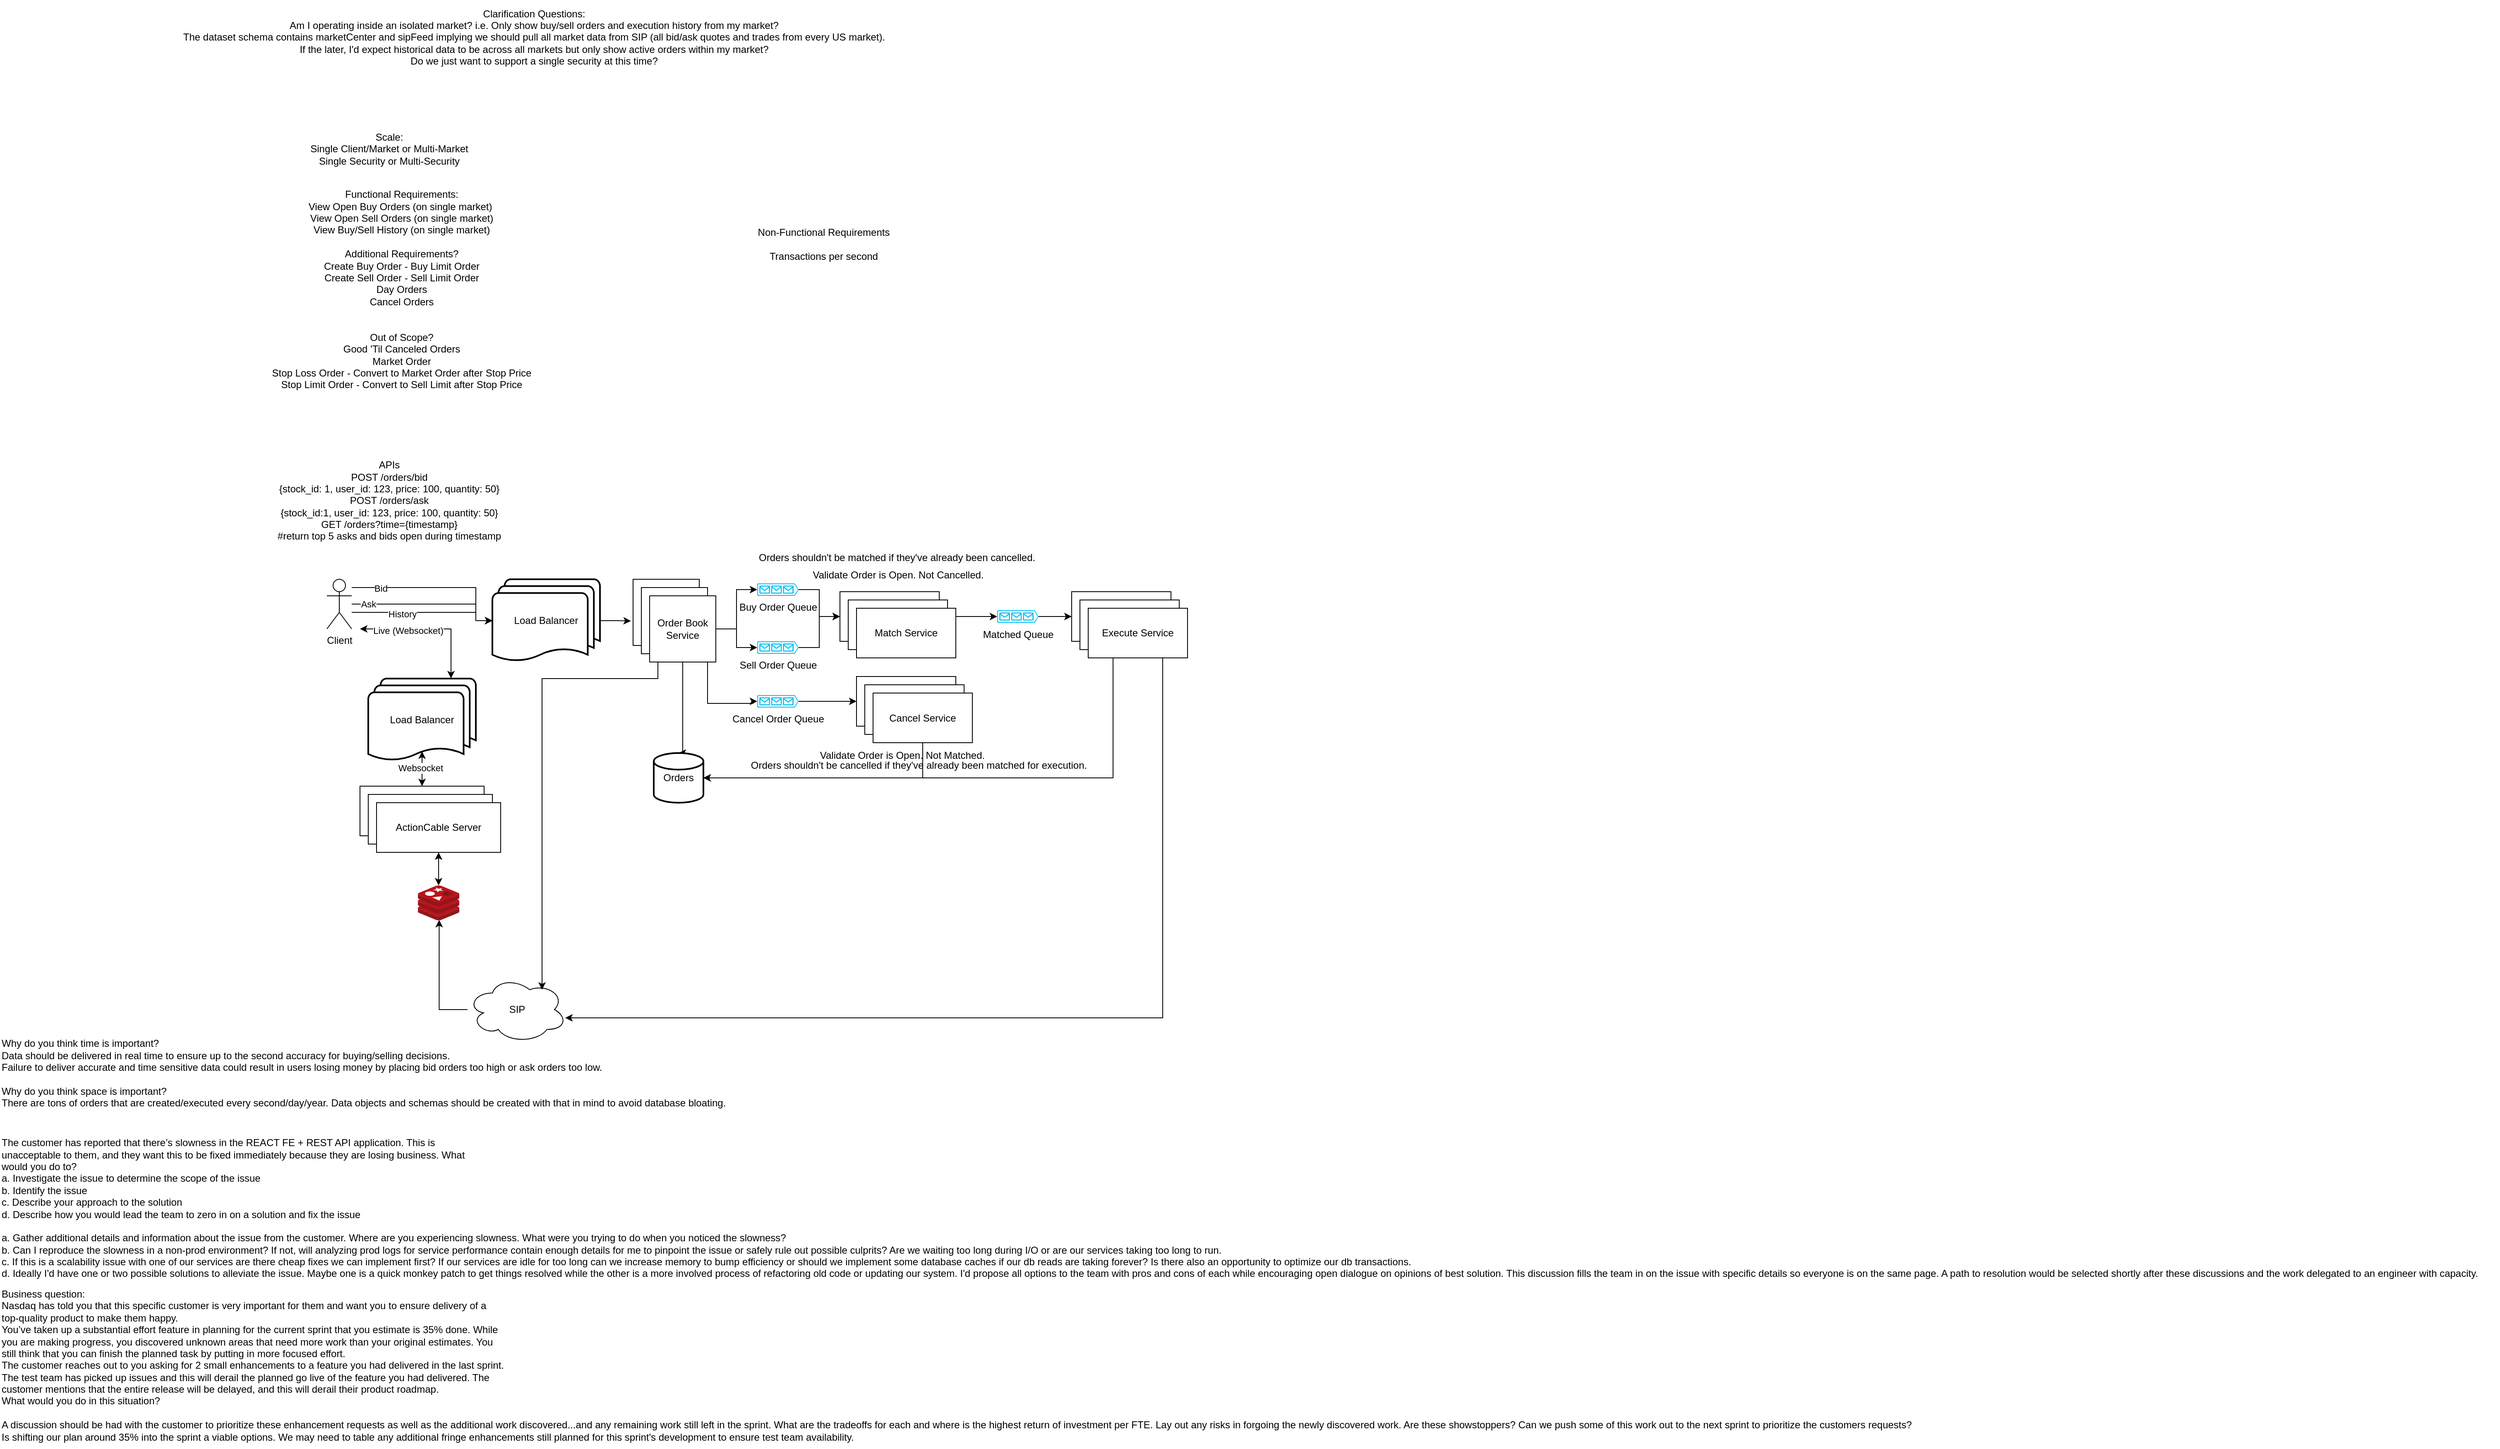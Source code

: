 <mxfile version="21.7.2" type="github">
  <diagram name="Page-1" id="SHdq22vftooARuEq9iW2">
    <mxGraphModel dx="2292" dy="1897" grid="1" gridSize="10" guides="1" tooltips="1" connect="1" arrows="1" fold="1" page="1" pageScale="1" pageWidth="850" pageHeight="1100" math="0" shadow="0">
      <root>
        <mxCell id="0" />
        <mxCell id="1" parent="0" />
        <mxCell id="9S1BjOA5Y7KeHYhdbUai-14" value="" style="edgeStyle=orthogonalEdgeStyle;rounded=0;orthogonalLoop=1;jettySize=auto;html=1;entryX=0;entryY=0.5;entryDx=0;entryDy=0;entryPerimeter=0;" edge="1" parent="1" source="9S1BjOA5Y7KeHYhdbUai-4" target="9S1BjOA5Y7KeHYhdbUai-28">
          <mxGeometry relative="1" as="geometry">
            <mxPoint x="210" y="130" as="targetPoint" />
            <Array as="points">
              <mxPoint x="210" y="130" />
              <mxPoint x="210" y="170" />
            </Array>
          </mxGeometry>
        </mxCell>
        <mxCell id="9S1BjOA5Y7KeHYhdbUai-17" value="Bid" style="edgeLabel;html=1;align=center;verticalAlign=middle;resizable=0;points=[];" vertex="1" connectable="0" parent="9S1BjOA5Y7KeHYhdbUai-14">
          <mxGeometry x="-0.667" y="-1" relative="1" as="geometry">
            <mxPoint as="offset" />
          </mxGeometry>
        </mxCell>
        <mxCell id="9S1BjOA5Y7KeHYhdbUai-15" value="" style="edgeStyle=orthogonalEdgeStyle;rounded=0;orthogonalLoop=1;jettySize=auto;html=1;entryX=0;entryY=0.5;entryDx=0;entryDy=0;entryPerimeter=0;" edge="1" parent="1" source="9S1BjOA5Y7KeHYhdbUai-4" target="9S1BjOA5Y7KeHYhdbUai-28">
          <mxGeometry relative="1" as="geometry">
            <mxPoint x="210" y="150" as="targetPoint" />
            <Array as="points">
              <mxPoint x="210" y="150" />
              <mxPoint x="210" y="170" />
            </Array>
          </mxGeometry>
        </mxCell>
        <mxCell id="9S1BjOA5Y7KeHYhdbUai-18" value="Ask" style="edgeLabel;html=1;align=center;verticalAlign=middle;resizable=0;points=[];" vertex="1" connectable="0" parent="9S1BjOA5Y7KeHYhdbUai-15">
          <mxGeometry x="-0.792" relative="1" as="geometry">
            <mxPoint as="offset" />
          </mxGeometry>
        </mxCell>
        <mxCell id="9S1BjOA5Y7KeHYhdbUai-20" value="" style="rounded=0;orthogonalLoop=1;jettySize=auto;html=1;edgeStyle=orthogonalEdgeStyle;startArrow=classic;startFill=1;entryX=0.764;entryY=-0.002;entryDx=0;entryDy=0;entryPerimeter=0;" edge="1" parent="1" target="9S1BjOA5Y7KeHYhdbUai-38">
          <mxGeometry relative="1" as="geometry">
            <mxPoint x="70" y="180" as="sourcePoint" />
            <mxPoint x="230" y="170" as="targetPoint" />
            <Array as="points">
              <mxPoint x="180" y="180" />
              <mxPoint x="180" y="240" />
            </Array>
          </mxGeometry>
        </mxCell>
        <mxCell id="9S1BjOA5Y7KeHYhdbUai-22" value="Live (Websocket)" style="edgeLabel;html=1;align=center;verticalAlign=middle;resizable=0;points=[];" vertex="1" connectable="0" parent="9S1BjOA5Y7KeHYhdbUai-20">
          <mxGeometry x="-0.324" y="-2" relative="1" as="geometry">
            <mxPoint as="offset" />
          </mxGeometry>
        </mxCell>
        <mxCell id="9S1BjOA5Y7KeHYhdbUai-4" value="Client" style="shape=umlActor;verticalLabelPosition=bottom;verticalAlign=top;html=1;outlineConnect=0;" vertex="1" parent="1">
          <mxGeometry x="30" y="120" width="30" height="60" as="geometry" />
        </mxCell>
        <mxCell id="9S1BjOA5Y7KeHYhdbUai-42" style="edgeStyle=orthogonalEdgeStyle;rounded=0;orthogonalLoop=1;jettySize=auto;html=1;entryX=0.514;entryY=0.99;entryDx=0;entryDy=0;entryPerimeter=0;" edge="1" parent="1" source="9S1BjOA5Y7KeHYhdbUai-5" target="9S1BjOA5Y7KeHYhdbUai-41">
          <mxGeometry relative="1" as="geometry" />
        </mxCell>
        <mxCell id="9S1BjOA5Y7KeHYhdbUai-5" value="SIP" style="ellipse;shape=cloud;whiteSpace=wrap;html=1;" vertex="1" parent="1">
          <mxGeometry x="200" y="600" width="120" height="80" as="geometry" />
        </mxCell>
        <mxCell id="9S1BjOA5Y7KeHYhdbUai-7" value="Functional Requirements:&lt;br&gt;View Open Buy Orders (on single market)&amp;nbsp;&lt;br&gt;View Open Sell Orders (on single market)&lt;br&gt;View Buy/Sell History (on single market)&lt;br&gt;&lt;br&gt;Additional Requirements?&lt;br&gt;Create Buy Order - Buy Limit Order&lt;br&gt;Create Sell Order - Sell Limit Order&lt;br&gt;Day Orders&lt;br&gt;Cancel Orders&lt;br&gt;&lt;br&gt;&lt;br&gt;Out of Scope?&lt;br&gt;Good &#39;Til Canceled Orders&lt;br&gt;Market Order&lt;br&gt;Stop Loss Order - Convert to Market Order after Stop Price&lt;br&gt;Stop Limit Order - Convert to Sell Limit after Stop Price" style="text;html=1;align=center;verticalAlign=middle;resizable=0;points=[];autosize=1;strokeColor=none;fillColor=none;" vertex="1" parent="1">
          <mxGeometry x="-50" y="-360" width="340" height="260" as="geometry" />
        </mxCell>
        <mxCell id="9S1BjOA5Y7KeHYhdbUai-8" value="Non-Functional Requirements&lt;br&gt;&lt;br&gt;Transactions per second" style="text;html=1;align=center;verticalAlign=middle;resizable=0;points=[];autosize=1;strokeColor=none;fillColor=none;" vertex="1" parent="1">
          <mxGeometry x="540" y="-315" width="180" height="60" as="geometry" />
        </mxCell>
        <mxCell id="9S1BjOA5Y7KeHYhdbUai-9" value="Scale:&lt;br&gt;Single Client/Market or Multi-Market&lt;br&gt;Single Security or Multi-Security" style="text;html=1;align=center;verticalAlign=middle;resizable=0;points=[];autosize=1;strokeColor=none;fillColor=none;" vertex="1" parent="1">
          <mxGeometry y="-430" width="210" height="60" as="geometry" />
        </mxCell>
        <mxCell id="9S1BjOA5Y7KeHYhdbUai-12" value="Clarification Questions:&lt;br&gt;Am I operating inside an isolated market? i.e. Only show buy/sell orders and execution history from my market? &lt;br&gt;The dataset schema contains marketCenter and sipFeed implying we should pull all market data from SIP (all bid/ask quotes and trades from every US market).&lt;br&gt;If the later, I&#39;d expect historical data to be across all markets but only show active orders within my market?&lt;br&gt;Do we just want to support a single security at this time?" style="text;html=1;align=center;verticalAlign=middle;resizable=0;points=[];autosize=1;strokeColor=none;fillColor=none;" vertex="1" parent="1">
          <mxGeometry x="-155" y="-580" width="870" height="90" as="geometry" />
        </mxCell>
        <mxCell id="9S1BjOA5Y7KeHYhdbUai-16" value="APIs&lt;br&gt;POST /orders/bid&lt;br&gt;{stock_id: 1, user_id: 123, price: 100, quantity: 50}&lt;br&gt;POST /orders/ask&lt;br&gt;{stock_id:1, user_id: 123, price: 100, quantity: 50}&lt;br&gt;GET /orders?time={timestamp}&lt;br&gt;#return top 5 asks and bids open during timestamp" style="text;html=1;align=center;verticalAlign=middle;resizable=0;points=[];autosize=1;strokeColor=none;fillColor=none;" vertex="1" parent="1">
          <mxGeometry x="-40" y="-30" width="290" height="110" as="geometry" />
        </mxCell>
        <mxCell id="9S1BjOA5Y7KeHYhdbUai-45" style="edgeStyle=orthogonalEdgeStyle;rounded=0;orthogonalLoop=1;jettySize=auto;html=1;entryX=0.5;entryY=0.88;entryDx=0;entryDy=0;entryPerimeter=0;startArrow=classic;startFill=1;" edge="1" parent="1" source="9S1BjOA5Y7KeHYhdbUai-24" target="9S1BjOA5Y7KeHYhdbUai-38">
          <mxGeometry relative="1" as="geometry" />
        </mxCell>
        <mxCell id="9S1BjOA5Y7KeHYhdbUai-46" value="Websocket" style="edgeLabel;html=1;align=center;verticalAlign=middle;resizable=0;points=[];" vertex="1" connectable="0" parent="9S1BjOA5Y7KeHYhdbUai-45">
          <mxGeometry x="0.349" y="2" relative="1" as="geometry">
            <mxPoint as="offset" />
          </mxGeometry>
        </mxCell>
        <mxCell id="9S1BjOA5Y7KeHYhdbUai-24" value="ActionCable Server" style="rounded=0;whiteSpace=wrap;html=1;" vertex="1" parent="1">
          <mxGeometry x="70" y="370" width="150" height="60" as="geometry" />
        </mxCell>
        <mxCell id="9S1BjOA5Y7KeHYhdbUai-54" style="edgeStyle=orthogonalEdgeStyle;rounded=0;orthogonalLoop=1;jettySize=auto;html=1;entryX=-0.033;entryY=0.63;entryDx=0;entryDy=0;entryPerimeter=0;" edge="1" parent="1" source="9S1BjOA5Y7KeHYhdbUai-28" target="9S1BjOA5Y7KeHYhdbUai-47">
          <mxGeometry relative="1" as="geometry" />
        </mxCell>
        <mxCell id="9S1BjOA5Y7KeHYhdbUai-28" value="Load Balancer" style="strokeWidth=2;html=1;shape=mxgraph.flowchart.multi-document;whiteSpace=wrap;" vertex="1" parent="1">
          <mxGeometry x="230" y="120" width="130" height="100" as="geometry" />
        </mxCell>
        <mxCell id="9S1BjOA5Y7KeHYhdbUai-34" value="" style="rounded=0;orthogonalLoop=1;jettySize=auto;html=1;edgeStyle=orthogonalEdgeStyle;startArrow=none;startFill=0;" edge="1" parent="1" source="9S1BjOA5Y7KeHYhdbUai-4">
          <mxGeometry relative="1" as="geometry">
            <mxPoint x="80" y="190" as="sourcePoint" />
            <mxPoint x="230" y="170" as="targetPoint" />
            <Array as="points">
              <mxPoint x="210" y="160" />
              <mxPoint x="210" y="170" />
            </Array>
          </mxGeometry>
        </mxCell>
        <mxCell id="9S1BjOA5Y7KeHYhdbUai-35" value="History" style="edgeLabel;html=1;align=center;verticalAlign=middle;resizable=0;points=[];" vertex="1" connectable="0" parent="9S1BjOA5Y7KeHYhdbUai-34">
          <mxGeometry x="-0.324" y="-2" relative="1" as="geometry">
            <mxPoint as="offset" />
          </mxGeometry>
        </mxCell>
        <mxCell id="9S1BjOA5Y7KeHYhdbUai-38" value="Load Balancer" style="strokeWidth=2;html=1;shape=mxgraph.flowchart.multi-document;whiteSpace=wrap;" vertex="1" parent="1">
          <mxGeometry x="80" y="240" width="130" height="100" as="geometry" />
        </mxCell>
        <mxCell id="9S1BjOA5Y7KeHYhdbUai-39" value="ActionCable Server" style="rounded=0;whiteSpace=wrap;html=1;" vertex="1" parent="1">
          <mxGeometry x="80" y="380" width="150" height="60" as="geometry" />
        </mxCell>
        <mxCell id="9S1BjOA5Y7KeHYhdbUai-40" value="ActionCable Server" style="rounded=0;whiteSpace=wrap;html=1;" vertex="1" parent="1">
          <mxGeometry x="90" y="390" width="150" height="60" as="geometry" />
        </mxCell>
        <mxCell id="9S1BjOA5Y7KeHYhdbUai-43" style="edgeStyle=orthogonalEdgeStyle;rounded=0;orthogonalLoop=1;jettySize=auto;html=1;entryX=0.5;entryY=1;entryDx=0;entryDy=0;startArrow=classic;startFill=1;" edge="1" parent="1" source="9S1BjOA5Y7KeHYhdbUai-41" target="9S1BjOA5Y7KeHYhdbUai-40">
          <mxGeometry relative="1" as="geometry" />
        </mxCell>
        <mxCell id="9S1BjOA5Y7KeHYhdbUai-41" value="" style="image;sketch=0;aspect=fixed;html=1;points=[];align=center;fontSize=12;image=img/lib/mscae/Cache_Redis_Product.svg;" vertex="1" parent="1">
          <mxGeometry x="140" y="490" width="50" height="42" as="geometry" />
        </mxCell>
        <mxCell id="9S1BjOA5Y7KeHYhdbUai-47" value="" style="whiteSpace=wrap;html=1;aspect=fixed;" vertex="1" parent="1">
          <mxGeometry x="400" y="120" width="80" height="80" as="geometry" />
        </mxCell>
        <mxCell id="9S1BjOA5Y7KeHYhdbUai-48" value="" style="whiteSpace=wrap;html=1;aspect=fixed;" vertex="1" parent="1">
          <mxGeometry x="410" y="130" width="80" height="80" as="geometry" />
        </mxCell>
        <mxCell id="9S1BjOA5Y7KeHYhdbUai-55" style="edgeStyle=orthogonalEdgeStyle;rounded=0;orthogonalLoop=1;jettySize=auto;html=1;entryX=0.5;entryY=0;entryDx=0;entryDy=0;entryPerimeter=0;" edge="1" parent="1" source="9S1BjOA5Y7KeHYhdbUai-49" target="9S1BjOA5Y7KeHYhdbUai-51">
          <mxGeometry relative="1" as="geometry">
            <Array as="points">
              <mxPoint x="460" y="330" />
            </Array>
          </mxGeometry>
        </mxCell>
        <mxCell id="9S1BjOA5Y7KeHYhdbUai-61" style="edgeStyle=orthogonalEdgeStyle;rounded=0;orthogonalLoop=1;jettySize=auto;html=1;entryX=0;entryY=0.5;entryDx=0;entryDy=0;entryPerimeter=0;" edge="1" parent="1" source="9S1BjOA5Y7KeHYhdbUai-49" target="9S1BjOA5Y7KeHYhdbUai-52">
          <mxGeometry relative="1" as="geometry" />
        </mxCell>
        <mxCell id="9S1BjOA5Y7KeHYhdbUai-62" style="edgeStyle=orthogonalEdgeStyle;rounded=0;orthogonalLoop=1;jettySize=auto;html=1;entryX=0;entryY=0.5;entryDx=0;entryDy=0;entryPerimeter=0;" edge="1" parent="1" source="9S1BjOA5Y7KeHYhdbUai-49" target="9S1BjOA5Y7KeHYhdbUai-53">
          <mxGeometry relative="1" as="geometry" />
        </mxCell>
        <mxCell id="9S1BjOA5Y7KeHYhdbUai-82" style="edgeStyle=orthogonalEdgeStyle;rounded=0;orthogonalLoop=1;jettySize=auto;html=1;" edge="1" parent="1" source="9S1BjOA5Y7KeHYhdbUai-49">
          <mxGeometry relative="1" as="geometry">
            <mxPoint x="290" y="616" as="targetPoint" />
            <Array as="points">
              <mxPoint x="430" y="240" />
              <mxPoint x="290" y="240" />
            </Array>
          </mxGeometry>
        </mxCell>
        <mxCell id="9S1BjOA5Y7KeHYhdbUai-94" style="edgeStyle=orthogonalEdgeStyle;rounded=0;orthogonalLoop=1;jettySize=auto;html=1;entryX=0;entryY=0.5;entryDx=0;entryDy=0;entryPerimeter=0;" edge="1" parent="1" source="9S1BjOA5Y7KeHYhdbUai-49" target="9S1BjOA5Y7KeHYhdbUai-91">
          <mxGeometry relative="1" as="geometry">
            <Array as="points">
              <mxPoint x="490" y="270" />
              <mxPoint x="545" y="270" />
              <mxPoint x="545" y="268" />
            </Array>
          </mxGeometry>
        </mxCell>
        <mxCell id="9S1BjOA5Y7KeHYhdbUai-49" value="Order Book Service" style="whiteSpace=wrap;html=1;aspect=fixed;" vertex="1" parent="1">
          <mxGeometry x="420" y="140" width="80" height="80" as="geometry" />
        </mxCell>
        <mxCell id="9S1BjOA5Y7KeHYhdbUai-51" value="Orders" style="strokeWidth=2;html=1;shape=mxgraph.flowchart.database;whiteSpace=wrap;" vertex="1" parent="1">
          <mxGeometry x="425" y="330" width="60" height="60" as="geometry" />
        </mxCell>
        <mxCell id="9S1BjOA5Y7KeHYhdbUai-67" style="edgeStyle=orthogonalEdgeStyle;rounded=0;orthogonalLoop=1;jettySize=auto;html=1;entryX=0;entryY=0.5;entryDx=0;entryDy=0;" edge="1" parent="1" source="9S1BjOA5Y7KeHYhdbUai-52" target="9S1BjOA5Y7KeHYhdbUai-74">
          <mxGeometry relative="1" as="geometry">
            <mxPoint x="640" y="133" as="targetPoint" />
          </mxGeometry>
        </mxCell>
        <mxCell id="9S1BjOA5Y7KeHYhdbUai-52" value="Buy Order Queue" style="verticalLabelPosition=bottom;html=1;verticalAlign=top;align=center;strokeColor=none;fillColor=#00BEF2;shape=mxgraph.azure.queue_generic;pointerEvents=1;" vertex="1" parent="1">
          <mxGeometry x="550" y="125" width="50" height="15" as="geometry" />
        </mxCell>
        <mxCell id="9S1BjOA5Y7KeHYhdbUai-70" style="edgeStyle=orthogonalEdgeStyle;rounded=0;orthogonalLoop=1;jettySize=auto;html=1;entryX=0;entryY=0.5;entryDx=0;entryDy=0;" edge="1" parent="1" source="9S1BjOA5Y7KeHYhdbUai-53" target="9S1BjOA5Y7KeHYhdbUai-74">
          <mxGeometry relative="1" as="geometry">
            <mxPoint x="644.918" y="202.192" as="targetPoint" />
          </mxGeometry>
        </mxCell>
        <mxCell id="9S1BjOA5Y7KeHYhdbUai-53" value="Sell Order Queue" style="verticalLabelPosition=bottom;html=1;verticalAlign=top;align=center;strokeColor=none;fillColor=#00BEF2;shape=mxgraph.azure.queue_generic;pointerEvents=1;" vertex="1" parent="1">
          <mxGeometry x="550" y="195" width="50" height="15" as="geometry" />
        </mxCell>
        <mxCell id="9S1BjOA5Y7KeHYhdbUai-76" style="edgeStyle=orthogonalEdgeStyle;rounded=0;orthogonalLoop=1;jettySize=auto;html=1;entryX=0;entryY=0.5;entryDx=0;entryDy=0;entryPerimeter=0;" edge="1" parent="1" source="9S1BjOA5Y7KeHYhdbUai-74" target="9S1BjOA5Y7KeHYhdbUai-75">
          <mxGeometry relative="1" as="geometry" />
        </mxCell>
        <mxCell id="9S1BjOA5Y7KeHYhdbUai-74" value="Match Service" style="rounded=0;whiteSpace=wrap;html=1;" vertex="1" parent="1">
          <mxGeometry x="650" y="135" width="120" height="60" as="geometry" />
        </mxCell>
        <mxCell id="9S1BjOA5Y7KeHYhdbUai-78" style="edgeStyle=orthogonalEdgeStyle;rounded=0;orthogonalLoop=1;jettySize=auto;html=1;entryX=0;entryY=0.5;entryDx=0;entryDy=0;" edge="1" parent="1" source="9S1BjOA5Y7KeHYhdbUai-75" target="9S1BjOA5Y7KeHYhdbUai-77">
          <mxGeometry relative="1" as="geometry" />
        </mxCell>
        <mxCell id="9S1BjOA5Y7KeHYhdbUai-75" value="Matched Queue" style="verticalLabelPosition=bottom;html=1;verticalAlign=top;align=center;strokeColor=none;fillColor=#00BEF2;shape=mxgraph.azure.queue_generic;pointerEvents=1;" vertex="1" parent="1">
          <mxGeometry x="840" y="157.5" width="50" height="15" as="geometry" />
        </mxCell>
        <mxCell id="9S1BjOA5Y7KeHYhdbUai-79" style="edgeStyle=orthogonalEdgeStyle;rounded=0;orthogonalLoop=1;jettySize=auto;html=1;entryX=1;entryY=0.5;entryDx=0;entryDy=0;entryPerimeter=0;" edge="1" parent="1" source="9S1BjOA5Y7KeHYhdbUai-77" target="9S1BjOA5Y7KeHYhdbUai-51">
          <mxGeometry relative="1" as="geometry">
            <Array as="points">
              <mxPoint x="980" y="360" />
            </Array>
          </mxGeometry>
        </mxCell>
        <mxCell id="9S1BjOA5Y7KeHYhdbUai-81" style="edgeStyle=orthogonalEdgeStyle;rounded=0;orthogonalLoop=1;jettySize=auto;html=1;" edge="1" parent="1" source="9S1BjOA5Y7KeHYhdbUai-77">
          <mxGeometry relative="1" as="geometry">
            <mxPoint x="318" y="650" as="targetPoint" />
            <Array as="points">
              <mxPoint x="1040" y="650" />
            </Array>
          </mxGeometry>
        </mxCell>
        <mxCell id="9S1BjOA5Y7KeHYhdbUai-77" value="Execute Service" style="rounded=0;whiteSpace=wrap;html=1;" vertex="1" parent="1">
          <mxGeometry x="930" y="135" width="120" height="60" as="geometry" />
        </mxCell>
        <mxCell id="9S1BjOA5Y7KeHYhdbUai-83" value="Match Service" style="rounded=0;whiteSpace=wrap;html=1;" vertex="1" parent="1">
          <mxGeometry x="660" y="145" width="120" height="60" as="geometry" />
        </mxCell>
        <mxCell id="9S1BjOA5Y7KeHYhdbUai-84" value="Match Service" style="rounded=0;whiteSpace=wrap;html=1;" vertex="1" parent="1">
          <mxGeometry x="670" y="155" width="120" height="60" as="geometry" />
        </mxCell>
        <mxCell id="9S1BjOA5Y7KeHYhdbUai-85" value="Execute Service" style="rounded=0;whiteSpace=wrap;html=1;" vertex="1" parent="1">
          <mxGeometry x="940" y="145" width="120" height="60" as="geometry" />
        </mxCell>
        <mxCell id="9S1BjOA5Y7KeHYhdbUai-86" value="Execute Service" style="rounded=0;whiteSpace=wrap;html=1;" vertex="1" parent="1">
          <mxGeometry x="950" y="155" width="120" height="60" as="geometry" />
        </mxCell>
        <mxCell id="9S1BjOA5Y7KeHYhdbUai-87" value="Why do you think time is important?&lt;br&gt;Data should be delivered in real time to ensure up to the second accuracy for buying/selling decisions.&lt;br&gt;Failure to deliver accurate and time sensitive data could result in users losing money by placing bid orders too high or ask orders too low.&lt;br&gt;&lt;br&gt;Why do you think space is important?&lt;br&gt;There are tons of orders that are created/executed every second/day/year. Data objects and schemas should be created with that in mind to avoid database bloating.&amp;nbsp;&lt;br&gt;&lt;br&gt;&lt;br&gt;&lt;br&gt;&lt;br&gt;&amp;nbsp;" style="text;html=1;align=left;verticalAlign=middle;resizable=0;points=[];autosize=1;strokeColor=none;fillColor=none;" vertex="1" parent="1">
          <mxGeometry x="-365" y="668" width="900" height="170" as="geometry" />
        </mxCell>
        <mxCell id="9S1BjOA5Y7KeHYhdbUai-88" value="&lt;div&gt;The customer has reported that there’s slowness in the REACT FE + REST API application. This is&lt;/div&gt;&lt;div&gt;unacceptable to them, and they want this to be fixed immediately because they are losing business. What&lt;/div&gt;&lt;div&gt;would you do to?&lt;/div&gt;&lt;div&gt;a. Investigate the issue to determine the scope of the issue&lt;/div&gt;&lt;div&gt;b. Identify the issue&lt;/div&gt;&lt;div&gt;c. Describe your approach to the solution&lt;/div&gt;&lt;div&gt;d. Describe how you would lead the team to zero in on a solution and fix the issue&lt;/div&gt;&lt;div&gt;&lt;br&gt;&lt;/div&gt;&lt;div&gt;a. Gather additional details and information about the issue from the customer. Where are you experiencing slowness. What were you trying to do when you noticed the slowness?&lt;/div&gt;&lt;div&gt;&lt;div style=&quot;border-color: var(--border-color);&quot;&gt;b. Can I reproduce the slowness in a non-prod environment? If not, will analyzing prod logs for service performance contain enough details for me to pinpoint the issue or safely rule out possible culprits? Are we waiting too long during I/O or are our services taking too long to run.&lt;/div&gt;&lt;div style=&quot;border-color: var(--border-color);&quot;&gt;c. If this is a scalability issue with one of our services are there cheap fixes we can implement first? If our services are idle for too long can we increase memory to bump efficiency or should we implement some database caches if our db reads are taking forever? Is there also an opportunity to optimize our db transactions.&lt;/div&gt;d. Ideally I&#39;d have one or two possible solutions to alleviate the issue. Maybe one is a quick monkey patch to get things resolved while the other is a more involved process of refactoring old code or updating our system. I&#39;d propose all options to the team with pros and cons of each while encouraging open dialogue on opinions of best solution. This discussion fills the team in on the issue with specific details so everyone is on the same page. A path to resolution would be selected shortly after these discussions and the work delegated to an engineer with capacity.&lt;/div&gt;" style="text;html=1;align=left;verticalAlign=middle;resizable=0;points=[];autosize=1;strokeColor=none;fillColor=none;" vertex="1" parent="1">
          <mxGeometry x="-365" y="785" width="3020" height="190" as="geometry" />
        </mxCell>
        <mxCell id="9S1BjOA5Y7KeHYhdbUai-89" value="&lt;div&gt;Business question:&lt;/div&gt;&lt;div&gt;Nasdaq has told you that this specific customer is very important for them and want you to ensure delivery of a&lt;/div&gt;&lt;div&gt;top-quality product to make them happy.&lt;/div&gt;&lt;div&gt;You’ve taken up a substantial effort feature in planning for the current sprint that you estimate is 35% done. While&lt;/div&gt;&lt;div&gt;you are making progress, you discovered unknown areas that need more work than your original estimates. You&lt;/div&gt;&lt;div&gt;still think that you can finish the planned task by putting in more focused effort.&lt;/div&gt;&lt;div&gt;The customer reaches out to you asking for 2 small enhancements to a feature you had delivered in the last sprint.&lt;/div&gt;&lt;div&gt;The test team has picked up issues and this will derail the planned go live of the feature you had delivered. The&lt;/div&gt;&lt;div&gt;customer mentions that the entire release will be delayed, and this will derail their product roadmap.&lt;/div&gt;&lt;div&gt;What would you do in this situation?&lt;/div&gt;&lt;div&gt;&lt;br&gt;&lt;/div&gt;&lt;div&gt;A discussion should be had with the customer to prioritize these enhancement requests as well as the additional work discovered...and any remaining work still left in the sprint. What are the tradeoffs for each and where is the highest return of investment per FTE. Lay out any risks in forgoing the newly discovered work. Are these showstoppers? Can we push some of this work out to the next sprint to prioritize the customers requests?&lt;/div&gt;&lt;div&gt;Is shifting our plan around 35% into the sprint a viable options. We may need to table any additional fringe enhancements still planned for this sprint&#39;s development to ensure test team availability.&lt;/div&gt;" style="text;html=1;align=left;verticalAlign=middle;resizable=0;points=[];autosize=1;strokeColor=none;fillColor=none;" vertex="1" parent="1">
          <mxGeometry x="-365" y="970" width="2330" height="200" as="geometry" />
        </mxCell>
        <mxCell id="9S1BjOA5Y7KeHYhdbUai-95" style="edgeStyle=orthogonalEdgeStyle;rounded=0;orthogonalLoop=1;jettySize=auto;html=1;" edge="1" parent="1" source="9S1BjOA5Y7KeHYhdbUai-91" target="9S1BjOA5Y7KeHYhdbUai-92">
          <mxGeometry relative="1" as="geometry" />
        </mxCell>
        <mxCell id="9S1BjOA5Y7KeHYhdbUai-91" value="Cancel Order Queue" style="verticalLabelPosition=bottom;html=1;verticalAlign=top;align=center;strokeColor=none;fillColor=#00BEF2;shape=mxgraph.azure.queue_generic;pointerEvents=1;" vertex="1" parent="1">
          <mxGeometry x="550" y="260" width="50" height="15" as="geometry" />
        </mxCell>
        <mxCell id="9S1BjOA5Y7KeHYhdbUai-92" value="Cancel Service" style="rounded=0;whiteSpace=wrap;html=1;" vertex="1" parent="1">
          <mxGeometry x="670" y="237.5" width="120" height="60" as="geometry" />
        </mxCell>
        <mxCell id="9S1BjOA5Y7KeHYhdbUai-96" value="Cancel Service" style="rounded=0;whiteSpace=wrap;html=1;" vertex="1" parent="1">
          <mxGeometry x="680" y="247.5" width="120" height="60" as="geometry" />
        </mxCell>
        <mxCell id="9S1BjOA5Y7KeHYhdbUai-98" style="edgeStyle=orthogonalEdgeStyle;rounded=0;orthogonalLoop=1;jettySize=auto;html=1;entryX=1;entryY=0.5;entryDx=0;entryDy=0;entryPerimeter=0;" edge="1" parent="1" source="9S1BjOA5Y7KeHYhdbUai-97" target="9S1BjOA5Y7KeHYhdbUai-51">
          <mxGeometry relative="1" as="geometry">
            <Array as="points">
              <mxPoint x="750" y="360" />
            </Array>
          </mxGeometry>
        </mxCell>
        <mxCell id="9S1BjOA5Y7KeHYhdbUai-97" value="Cancel Service" style="rounded=0;whiteSpace=wrap;html=1;" vertex="1" parent="1">
          <mxGeometry x="690" y="257.5" width="120" height="60" as="geometry" />
        </mxCell>
        <mxCell id="9S1BjOA5Y7KeHYhdbUai-99" value="Orders shouldn&#39;t be cancelled if they&#39;ve already been matched for execution." style="text;html=1;align=center;verticalAlign=middle;resizable=0;points=[];autosize=1;strokeColor=none;fillColor=none;" vertex="1" parent="1">
          <mxGeometry x="530" y="330" width="430" height="30" as="geometry" />
        </mxCell>
        <mxCell id="9S1BjOA5Y7KeHYhdbUai-100" value="Validate Order is Open. Not Cancelled." style="text;html=1;align=center;verticalAlign=middle;resizable=0;points=[];autosize=1;strokeColor=none;fillColor=none;" vertex="1" parent="1">
          <mxGeometry x="605" y="100" width="230" height="30" as="geometry" />
        </mxCell>
        <mxCell id="9S1BjOA5Y7KeHYhdbUai-101" value="Validate Order is Open. Not Matched." style="text;html=1;align=center;verticalAlign=middle;resizable=0;points=[];autosize=1;strokeColor=none;fillColor=none;" vertex="1" parent="1">
          <mxGeometry x="615" y="317.5" width="220" height="30" as="geometry" />
        </mxCell>
        <mxCell id="9S1BjOA5Y7KeHYhdbUai-102" value="&lt;span style=&quot;color: rgb(0, 0, 0); font-family: Helvetica; font-size: 12px; font-style: normal; font-variant-ligatures: normal; font-variant-caps: normal; font-weight: 400; letter-spacing: normal; orphans: 2; text-align: center; text-indent: 0px; text-transform: none; widows: 2; word-spacing: 0px; -webkit-text-stroke-width: 0px; background-color: rgb(251, 251, 251); text-decoration-thickness: initial; text-decoration-style: initial; text-decoration-color: initial; float: none; display: inline !important;&quot;&gt;Orders shouldn&#39;t be matched if they&#39;ve already been cancelled.&lt;/span&gt;" style="text;whiteSpace=wrap;html=1;" vertex="1" parent="1">
          <mxGeometry x="550" y="80" width="440" height="40" as="geometry" />
        </mxCell>
      </root>
    </mxGraphModel>
  </diagram>
</mxfile>
